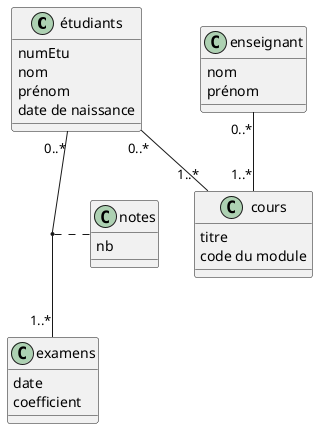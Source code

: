 @startuml
class étudiants{
 numEtu
 nom
 prénom
 date de naissance
}
étudiants "0..*" -- "1..*" examens
(étudiants, examens) . notes
class notes{
nb
}
class cours{
 titre
 code du module
}
class examens{
 date 
 coefficient
}
class enseignant{
 nom
 prénom
}
enseignant "0..*" -- "1..*" cours
étudiants "0..*" -- "1..*" cours
@enduml
